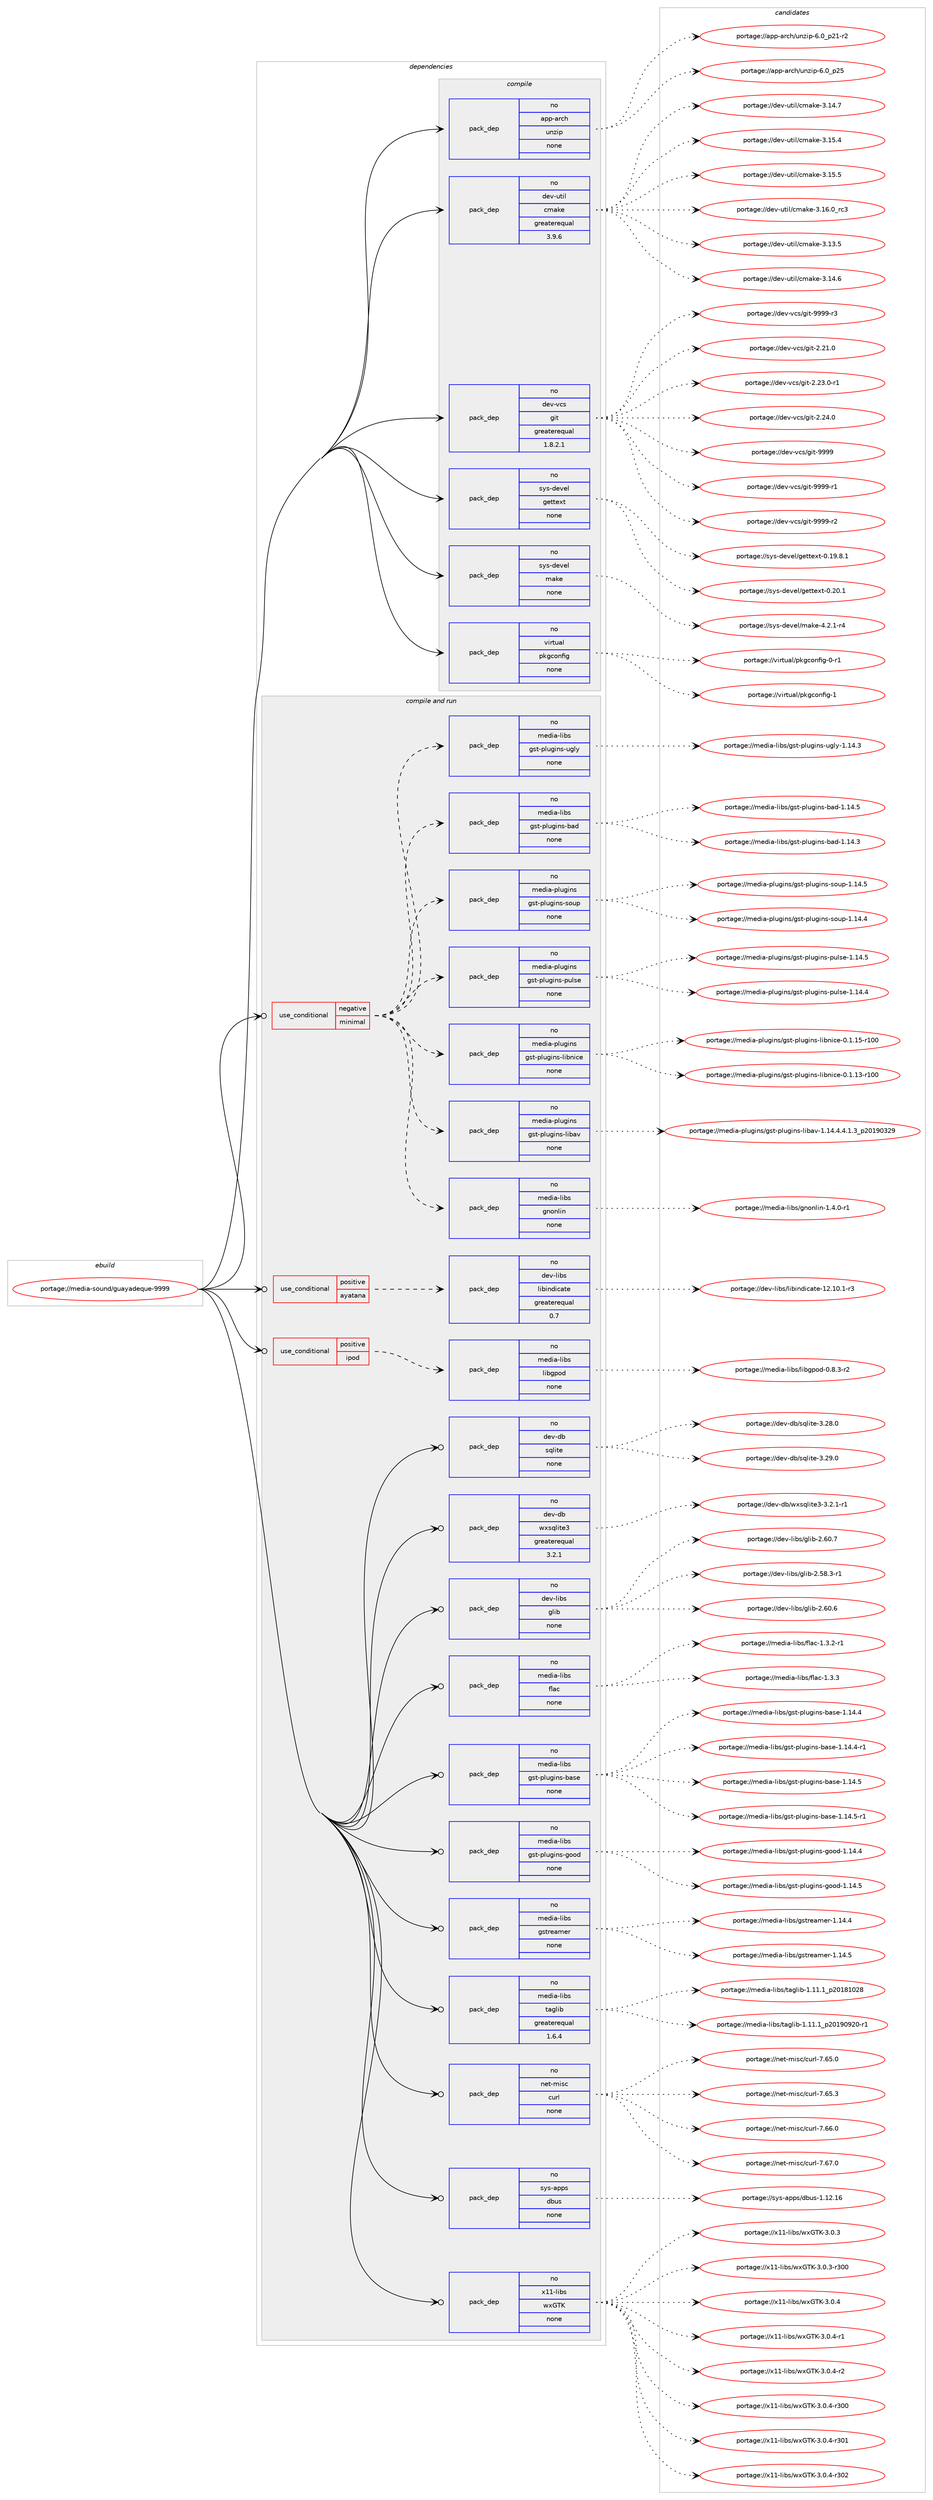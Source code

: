 digraph prolog {

# *************
# Graph options
# *************

newrank=true;
concentrate=true;
compound=true;
graph [rankdir=LR,fontname=Helvetica,fontsize=10,ranksep=1.5];#, ranksep=2.5, nodesep=0.2];
edge  [arrowhead=vee];
node  [fontname=Helvetica,fontsize=10];

# **********
# The ebuild
# **********

subgraph cluster_leftcol {
color=gray;
rank=same;
label=<<i>ebuild</i>>;
id [label="portage://media-sound/guayadeque-9999", color=red, width=4, href="../media-sound/guayadeque-9999.svg"];
}

# ****************
# The dependencies
# ****************

subgraph cluster_midcol {
color=gray;
label=<<i>dependencies</i>>;
subgraph cluster_compile {
fillcolor="#eeeeee";
style=filled;
label=<<i>compile</i>>;
subgraph pack244191 {
dependency332148 [label=<<TABLE BORDER="0" CELLBORDER="1" CELLSPACING="0" CELLPADDING="4" WIDTH="220"><TR><TD ROWSPAN="6" CELLPADDING="30">pack_dep</TD></TR><TR><TD WIDTH="110">no</TD></TR><TR><TD>app-arch</TD></TR><TR><TD>unzip</TD></TR><TR><TD>none</TD></TR><TR><TD></TD></TR></TABLE>>, shape=none, color=blue];
}
id:e -> dependency332148:w [weight=20,style="solid",arrowhead="vee"];
subgraph pack244192 {
dependency332149 [label=<<TABLE BORDER="0" CELLBORDER="1" CELLSPACING="0" CELLPADDING="4" WIDTH="220"><TR><TD ROWSPAN="6" CELLPADDING="30">pack_dep</TD></TR><TR><TD WIDTH="110">no</TD></TR><TR><TD>dev-util</TD></TR><TR><TD>cmake</TD></TR><TR><TD>greaterequal</TD></TR><TR><TD>3.9.6</TD></TR></TABLE>>, shape=none, color=blue];
}
id:e -> dependency332149:w [weight=20,style="solid",arrowhead="vee"];
subgraph pack244193 {
dependency332150 [label=<<TABLE BORDER="0" CELLBORDER="1" CELLSPACING="0" CELLPADDING="4" WIDTH="220"><TR><TD ROWSPAN="6" CELLPADDING="30">pack_dep</TD></TR><TR><TD WIDTH="110">no</TD></TR><TR><TD>dev-vcs</TD></TR><TR><TD>git</TD></TR><TR><TD>greaterequal</TD></TR><TR><TD>1.8.2.1</TD></TR></TABLE>>, shape=none, color=blue];
}
id:e -> dependency332150:w [weight=20,style="solid",arrowhead="vee"];
subgraph pack244194 {
dependency332151 [label=<<TABLE BORDER="0" CELLBORDER="1" CELLSPACING="0" CELLPADDING="4" WIDTH="220"><TR><TD ROWSPAN="6" CELLPADDING="30">pack_dep</TD></TR><TR><TD WIDTH="110">no</TD></TR><TR><TD>sys-devel</TD></TR><TR><TD>gettext</TD></TR><TR><TD>none</TD></TR><TR><TD></TD></TR></TABLE>>, shape=none, color=blue];
}
id:e -> dependency332151:w [weight=20,style="solid",arrowhead="vee"];
subgraph pack244195 {
dependency332152 [label=<<TABLE BORDER="0" CELLBORDER="1" CELLSPACING="0" CELLPADDING="4" WIDTH="220"><TR><TD ROWSPAN="6" CELLPADDING="30">pack_dep</TD></TR><TR><TD WIDTH="110">no</TD></TR><TR><TD>sys-devel</TD></TR><TR><TD>make</TD></TR><TR><TD>none</TD></TR><TR><TD></TD></TR></TABLE>>, shape=none, color=blue];
}
id:e -> dependency332152:w [weight=20,style="solid",arrowhead="vee"];
subgraph pack244196 {
dependency332153 [label=<<TABLE BORDER="0" CELLBORDER="1" CELLSPACING="0" CELLPADDING="4" WIDTH="220"><TR><TD ROWSPAN="6" CELLPADDING="30">pack_dep</TD></TR><TR><TD WIDTH="110">no</TD></TR><TR><TD>virtual</TD></TR><TR><TD>pkgconfig</TD></TR><TR><TD>none</TD></TR><TR><TD></TD></TR></TABLE>>, shape=none, color=blue];
}
id:e -> dependency332153:w [weight=20,style="solid",arrowhead="vee"];
}
subgraph cluster_compileandrun {
fillcolor="#eeeeee";
style=filled;
label=<<i>compile and run</i>>;
subgraph cond82499 {
dependency332154 [label=<<TABLE BORDER="0" CELLBORDER="1" CELLSPACING="0" CELLPADDING="4"><TR><TD ROWSPAN="3" CELLPADDING="10">use_conditional</TD></TR><TR><TD>negative</TD></TR><TR><TD>minimal</TD></TR></TABLE>>, shape=none, color=red];
subgraph pack244197 {
dependency332155 [label=<<TABLE BORDER="0" CELLBORDER="1" CELLSPACING="0" CELLPADDING="4" WIDTH="220"><TR><TD ROWSPAN="6" CELLPADDING="30">pack_dep</TD></TR><TR><TD WIDTH="110">no</TD></TR><TR><TD>media-libs</TD></TR><TR><TD>gnonlin</TD></TR><TR><TD>none</TD></TR><TR><TD></TD></TR></TABLE>>, shape=none, color=blue];
}
dependency332154:e -> dependency332155:w [weight=20,style="dashed",arrowhead="vee"];
subgraph pack244198 {
dependency332156 [label=<<TABLE BORDER="0" CELLBORDER="1" CELLSPACING="0" CELLPADDING="4" WIDTH="220"><TR><TD ROWSPAN="6" CELLPADDING="30">pack_dep</TD></TR><TR><TD WIDTH="110">no</TD></TR><TR><TD>media-plugins</TD></TR><TR><TD>gst-plugins-libav</TD></TR><TR><TD>none</TD></TR><TR><TD></TD></TR></TABLE>>, shape=none, color=blue];
}
dependency332154:e -> dependency332156:w [weight=20,style="dashed",arrowhead="vee"];
subgraph pack244199 {
dependency332157 [label=<<TABLE BORDER="0" CELLBORDER="1" CELLSPACING="0" CELLPADDING="4" WIDTH="220"><TR><TD ROWSPAN="6" CELLPADDING="30">pack_dep</TD></TR><TR><TD WIDTH="110">no</TD></TR><TR><TD>media-plugins</TD></TR><TR><TD>gst-plugins-libnice</TD></TR><TR><TD>none</TD></TR><TR><TD></TD></TR></TABLE>>, shape=none, color=blue];
}
dependency332154:e -> dependency332157:w [weight=20,style="dashed",arrowhead="vee"];
subgraph pack244200 {
dependency332158 [label=<<TABLE BORDER="0" CELLBORDER="1" CELLSPACING="0" CELLPADDING="4" WIDTH="220"><TR><TD ROWSPAN="6" CELLPADDING="30">pack_dep</TD></TR><TR><TD WIDTH="110">no</TD></TR><TR><TD>media-plugins</TD></TR><TR><TD>gst-plugins-pulse</TD></TR><TR><TD>none</TD></TR><TR><TD></TD></TR></TABLE>>, shape=none, color=blue];
}
dependency332154:e -> dependency332158:w [weight=20,style="dashed",arrowhead="vee"];
subgraph pack244201 {
dependency332159 [label=<<TABLE BORDER="0" CELLBORDER="1" CELLSPACING="0" CELLPADDING="4" WIDTH="220"><TR><TD ROWSPAN="6" CELLPADDING="30">pack_dep</TD></TR><TR><TD WIDTH="110">no</TD></TR><TR><TD>media-plugins</TD></TR><TR><TD>gst-plugins-soup</TD></TR><TR><TD>none</TD></TR><TR><TD></TD></TR></TABLE>>, shape=none, color=blue];
}
dependency332154:e -> dependency332159:w [weight=20,style="dashed",arrowhead="vee"];
subgraph pack244202 {
dependency332160 [label=<<TABLE BORDER="0" CELLBORDER="1" CELLSPACING="0" CELLPADDING="4" WIDTH="220"><TR><TD ROWSPAN="6" CELLPADDING="30">pack_dep</TD></TR><TR><TD WIDTH="110">no</TD></TR><TR><TD>media-libs</TD></TR><TR><TD>gst-plugins-bad</TD></TR><TR><TD>none</TD></TR><TR><TD></TD></TR></TABLE>>, shape=none, color=blue];
}
dependency332154:e -> dependency332160:w [weight=20,style="dashed",arrowhead="vee"];
subgraph pack244203 {
dependency332161 [label=<<TABLE BORDER="0" CELLBORDER="1" CELLSPACING="0" CELLPADDING="4" WIDTH="220"><TR><TD ROWSPAN="6" CELLPADDING="30">pack_dep</TD></TR><TR><TD WIDTH="110">no</TD></TR><TR><TD>media-libs</TD></TR><TR><TD>gst-plugins-ugly</TD></TR><TR><TD>none</TD></TR><TR><TD></TD></TR></TABLE>>, shape=none, color=blue];
}
dependency332154:e -> dependency332161:w [weight=20,style="dashed",arrowhead="vee"];
}
id:e -> dependency332154:w [weight=20,style="solid",arrowhead="odotvee"];
subgraph cond82500 {
dependency332162 [label=<<TABLE BORDER="0" CELLBORDER="1" CELLSPACING="0" CELLPADDING="4"><TR><TD ROWSPAN="3" CELLPADDING="10">use_conditional</TD></TR><TR><TD>positive</TD></TR><TR><TD>ayatana</TD></TR></TABLE>>, shape=none, color=red];
subgraph pack244204 {
dependency332163 [label=<<TABLE BORDER="0" CELLBORDER="1" CELLSPACING="0" CELLPADDING="4" WIDTH="220"><TR><TD ROWSPAN="6" CELLPADDING="30">pack_dep</TD></TR><TR><TD WIDTH="110">no</TD></TR><TR><TD>dev-libs</TD></TR><TR><TD>libindicate</TD></TR><TR><TD>greaterequal</TD></TR><TR><TD>0.7</TD></TR></TABLE>>, shape=none, color=blue];
}
dependency332162:e -> dependency332163:w [weight=20,style="dashed",arrowhead="vee"];
}
id:e -> dependency332162:w [weight=20,style="solid",arrowhead="odotvee"];
subgraph cond82501 {
dependency332164 [label=<<TABLE BORDER="0" CELLBORDER="1" CELLSPACING="0" CELLPADDING="4"><TR><TD ROWSPAN="3" CELLPADDING="10">use_conditional</TD></TR><TR><TD>positive</TD></TR><TR><TD>ipod</TD></TR></TABLE>>, shape=none, color=red];
subgraph pack244205 {
dependency332165 [label=<<TABLE BORDER="0" CELLBORDER="1" CELLSPACING="0" CELLPADDING="4" WIDTH="220"><TR><TD ROWSPAN="6" CELLPADDING="30">pack_dep</TD></TR><TR><TD WIDTH="110">no</TD></TR><TR><TD>media-libs</TD></TR><TR><TD>libgpod</TD></TR><TR><TD>none</TD></TR><TR><TD></TD></TR></TABLE>>, shape=none, color=blue];
}
dependency332164:e -> dependency332165:w [weight=20,style="dashed",arrowhead="vee"];
}
id:e -> dependency332164:w [weight=20,style="solid",arrowhead="odotvee"];
subgraph pack244206 {
dependency332166 [label=<<TABLE BORDER="0" CELLBORDER="1" CELLSPACING="0" CELLPADDING="4" WIDTH="220"><TR><TD ROWSPAN="6" CELLPADDING="30">pack_dep</TD></TR><TR><TD WIDTH="110">no</TD></TR><TR><TD>dev-db</TD></TR><TR><TD>sqlite</TD></TR><TR><TD>none</TD></TR><TR><TD></TD></TR></TABLE>>, shape=none, color=blue];
}
id:e -> dependency332166:w [weight=20,style="solid",arrowhead="odotvee"];
subgraph pack244207 {
dependency332167 [label=<<TABLE BORDER="0" CELLBORDER="1" CELLSPACING="0" CELLPADDING="4" WIDTH="220"><TR><TD ROWSPAN="6" CELLPADDING="30">pack_dep</TD></TR><TR><TD WIDTH="110">no</TD></TR><TR><TD>dev-db</TD></TR><TR><TD>wxsqlite3</TD></TR><TR><TD>greaterequal</TD></TR><TR><TD>3.2.1</TD></TR></TABLE>>, shape=none, color=blue];
}
id:e -> dependency332167:w [weight=20,style="solid",arrowhead="odotvee"];
subgraph pack244208 {
dependency332168 [label=<<TABLE BORDER="0" CELLBORDER="1" CELLSPACING="0" CELLPADDING="4" WIDTH="220"><TR><TD ROWSPAN="6" CELLPADDING="30">pack_dep</TD></TR><TR><TD WIDTH="110">no</TD></TR><TR><TD>dev-libs</TD></TR><TR><TD>glib</TD></TR><TR><TD>none</TD></TR><TR><TD></TD></TR></TABLE>>, shape=none, color=blue];
}
id:e -> dependency332168:w [weight=20,style="solid",arrowhead="odotvee"];
subgraph pack244209 {
dependency332169 [label=<<TABLE BORDER="0" CELLBORDER="1" CELLSPACING="0" CELLPADDING="4" WIDTH="220"><TR><TD ROWSPAN="6" CELLPADDING="30">pack_dep</TD></TR><TR><TD WIDTH="110">no</TD></TR><TR><TD>media-libs</TD></TR><TR><TD>flac</TD></TR><TR><TD>none</TD></TR><TR><TD></TD></TR></TABLE>>, shape=none, color=blue];
}
id:e -> dependency332169:w [weight=20,style="solid",arrowhead="odotvee"];
subgraph pack244210 {
dependency332170 [label=<<TABLE BORDER="0" CELLBORDER="1" CELLSPACING="0" CELLPADDING="4" WIDTH="220"><TR><TD ROWSPAN="6" CELLPADDING="30">pack_dep</TD></TR><TR><TD WIDTH="110">no</TD></TR><TR><TD>media-libs</TD></TR><TR><TD>gst-plugins-base</TD></TR><TR><TD>none</TD></TR><TR><TD></TD></TR></TABLE>>, shape=none, color=blue];
}
id:e -> dependency332170:w [weight=20,style="solid",arrowhead="odotvee"];
subgraph pack244211 {
dependency332171 [label=<<TABLE BORDER="0" CELLBORDER="1" CELLSPACING="0" CELLPADDING="4" WIDTH="220"><TR><TD ROWSPAN="6" CELLPADDING="30">pack_dep</TD></TR><TR><TD WIDTH="110">no</TD></TR><TR><TD>media-libs</TD></TR><TR><TD>gst-plugins-good</TD></TR><TR><TD>none</TD></TR><TR><TD></TD></TR></TABLE>>, shape=none, color=blue];
}
id:e -> dependency332171:w [weight=20,style="solid",arrowhead="odotvee"];
subgraph pack244212 {
dependency332172 [label=<<TABLE BORDER="0" CELLBORDER="1" CELLSPACING="0" CELLPADDING="4" WIDTH="220"><TR><TD ROWSPAN="6" CELLPADDING="30">pack_dep</TD></TR><TR><TD WIDTH="110">no</TD></TR><TR><TD>media-libs</TD></TR><TR><TD>gstreamer</TD></TR><TR><TD>none</TD></TR><TR><TD></TD></TR></TABLE>>, shape=none, color=blue];
}
id:e -> dependency332172:w [weight=20,style="solid",arrowhead="odotvee"];
subgraph pack244213 {
dependency332173 [label=<<TABLE BORDER="0" CELLBORDER="1" CELLSPACING="0" CELLPADDING="4" WIDTH="220"><TR><TD ROWSPAN="6" CELLPADDING="30">pack_dep</TD></TR><TR><TD WIDTH="110">no</TD></TR><TR><TD>media-libs</TD></TR><TR><TD>taglib</TD></TR><TR><TD>greaterequal</TD></TR><TR><TD>1.6.4</TD></TR></TABLE>>, shape=none, color=blue];
}
id:e -> dependency332173:w [weight=20,style="solid",arrowhead="odotvee"];
subgraph pack244214 {
dependency332174 [label=<<TABLE BORDER="0" CELLBORDER="1" CELLSPACING="0" CELLPADDING="4" WIDTH="220"><TR><TD ROWSPAN="6" CELLPADDING="30">pack_dep</TD></TR><TR><TD WIDTH="110">no</TD></TR><TR><TD>net-misc</TD></TR><TR><TD>curl</TD></TR><TR><TD>none</TD></TR><TR><TD></TD></TR></TABLE>>, shape=none, color=blue];
}
id:e -> dependency332174:w [weight=20,style="solid",arrowhead="odotvee"];
subgraph pack244215 {
dependency332175 [label=<<TABLE BORDER="0" CELLBORDER="1" CELLSPACING="0" CELLPADDING="4" WIDTH="220"><TR><TD ROWSPAN="6" CELLPADDING="30">pack_dep</TD></TR><TR><TD WIDTH="110">no</TD></TR><TR><TD>sys-apps</TD></TR><TR><TD>dbus</TD></TR><TR><TD>none</TD></TR><TR><TD></TD></TR></TABLE>>, shape=none, color=blue];
}
id:e -> dependency332175:w [weight=20,style="solid",arrowhead="odotvee"];
subgraph pack244216 {
dependency332176 [label=<<TABLE BORDER="0" CELLBORDER="1" CELLSPACING="0" CELLPADDING="4" WIDTH="220"><TR><TD ROWSPAN="6" CELLPADDING="30">pack_dep</TD></TR><TR><TD WIDTH="110">no</TD></TR><TR><TD>x11-libs</TD></TR><TR><TD>wxGTK</TD></TR><TR><TD>none</TD></TR><TR><TD></TD></TR></TABLE>>, shape=none, color=blue];
}
id:e -> dependency332176:w [weight=20,style="solid",arrowhead="odotvee"];
}
subgraph cluster_run {
fillcolor="#eeeeee";
style=filled;
label=<<i>run</i>>;
}
}

# **************
# The candidates
# **************

subgraph cluster_choices {
rank=same;
color=gray;
label=<<i>candidates</i>>;

subgraph choice244191 {
color=black;
nodesep=1;
choiceportage9711211245971149910447117110122105112455446489511250494511450 [label="portage://app-arch/unzip-6.0_p21-r2", color=red, width=4,href="../app-arch/unzip-6.0_p21-r2.svg"];
choiceportage971121124597114991044711711012210511245544648951125053 [label="portage://app-arch/unzip-6.0_p25", color=red, width=4,href="../app-arch/unzip-6.0_p25.svg"];
dependency332148:e -> choiceportage9711211245971149910447117110122105112455446489511250494511450:w [style=dotted,weight="100"];
dependency332148:e -> choiceportage971121124597114991044711711012210511245544648951125053:w [style=dotted,weight="100"];
}
subgraph choice244192 {
color=black;
nodesep=1;
choiceportage1001011184511711610510847991099710710145514649514653 [label="portage://dev-util/cmake-3.13.5", color=red, width=4,href="../dev-util/cmake-3.13.5.svg"];
choiceportage1001011184511711610510847991099710710145514649524654 [label="portage://dev-util/cmake-3.14.6", color=red, width=4,href="../dev-util/cmake-3.14.6.svg"];
choiceportage1001011184511711610510847991099710710145514649524655 [label="portage://dev-util/cmake-3.14.7", color=red, width=4,href="../dev-util/cmake-3.14.7.svg"];
choiceportage1001011184511711610510847991099710710145514649534652 [label="portage://dev-util/cmake-3.15.4", color=red, width=4,href="../dev-util/cmake-3.15.4.svg"];
choiceportage1001011184511711610510847991099710710145514649534653 [label="portage://dev-util/cmake-3.15.5", color=red, width=4,href="../dev-util/cmake-3.15.5.svg"];
choiceportage1001011184511711610510847991099710710145514649544648951149951 [label="portage://dev-util/cmake-3.16.0_rc3", color=red, width=4,href="../dev-util/cmake-3.16.0_rc3.svg"];
dependency332149:e -> choiceportage1001011184511711610510847991099710710145514649514653:w [style=dotted,weight="100"];
dependency332149:e -> choiceportage1001011184511711610510847991099710710145514649524654:w [style=dotted,weight="100"];
dependency332149:e -> choiceportage1001011184511711610510847991099710710145514649524655:w [style=dotted,weight="100"];
dependency332149:e -> choiceportage1001011184511711610510847991099710710145514649534652:w [style=dotted,weight="100"];
dependency332149:e -> choiceportage1001011184511711610510847991099710710145514649534653:w [style=dotted,weight="100"];
dependency332149:e -> choiceportage1001011184511711610510847991099710710145514649544648951149951:w [style=dotted,weight="100"];
}
subgraph choice244193 {
color=black;
nodesep=1;
choiceportage10010111845118991154710310511645504650494648 [label="portage://dev-vcs/git-2.21.0", color=red, width=4,href="../dev-vcs/git-2.21.0.svg"];
choiceportage100101118451189911547103105116455046505146484511449 [label="portage://dev-vcs/git-2.23.0-r1", color=red, width=4,href="../dev-vcs/git-2.23.0-r1.svg"];
choiceportage10010111845118991154710310511645504650524648 [label="portage://dev-vcs/git-2.24.0", color=red, width=4,href="../dev-vcs/git-2.24.0.svg"];
choiceportage1001011184511899115471031051164557575757 [label="portage://dev-vcs/git-9999", color=red, width=4,href="../dev-vcs/git-9999.svg"];
choiceportage10010111845118991154710310511645575757574511449 [label="portage://dev-vcs/git-9999-r1", color=red, width=4,href="../dev-vcs/git-9999-r1.svg"];
choiceportage10010111845118991154710310511645575757574511450 [label="portage://dev-vcs/git-9999-r2", color=red, width=4,href="../dev-vcs/git-9999-r2.svg"];
choiceportage10010111845118991154710310511645575757574511451 [label="portage://dev-vcs/git-9999-r3", color=red, width=4,href="../dev-vcs/git-9999-r3.svg"];
dependency332150:e -> choiceportage10010111845118991154710310511645504650494648:w [style=dotted,weight="100"];
dependency332150:e -> choiceportage100101118451189911547103105116455046505146484511449:w [style=dotted,weight="100"];
dependency332150:e -> choiceportage10010111845118991154710310511645504650524648:w [style=dotted,weight="100"];
dependency332150:e -> choiceportage1001011184511899115471031051164557575757:w [style=dotted,weight="100"];
dependency332150:e -> choiceportage10010111845118991154710310511645575757574511449:w [style=dotted,weight="100"];
dependency332150:e -> choiceportage10010111845118991154710310511645575757574511450:w [style=dotted,weight="100"];
dependency332150:e -> choiceportage10010111845118991154710310511645575757574511451:w [style=dotted,weight="100"];
}
subgraph choice244194 {
color=black;
nodesep=1;
choiceportage1151211154510010111810110847103101116116101120116454846495746564649 [label="portage://sys-devel/gettext-0.19.8.1", color=red, width=4,href="../sys-devel/gettext-0.19.8.1.svg"];
choiceportage115121115451001011181011084710310111611610112011645484650484649 [label="portage://sys-devel/gettext-0.20.1", color=red, width=4,href="../sys-devel/gettext-0.20.1.svg"];
dependency332151:e -> choiceportage1151211154510010111810110847103101116116101120116454846495746564649:w [style=dotted,weight="100"];
dependency332151:e -> choiceportage115121115451001011181011084710310111611610112011645484650484649:w [style=dotted,weight="100"];
}
subgraph choice244195 {
color=black;
nodesep=1;
choiceportage1151211154510010111810110847109971071014552465046494511452 [label="portage://sys-devel/make-4.2.1-r4", color=red, width=4,href="../sys-devel/make-4.2.1-r4.svg"];
dependency332152:e -> choiceportage1151211154510010111810110847109971071014552465046494511452:w [style=dotted,weight="100"];
}
subgraph choice244196 {
color=black;
nodesep=1;
choiceportage11810511411611797108471121071039911111010210510345484511449 [label="portage://virtual/pkgconfig-0-r1", color=red, width=4,href="../virtual/pkgconfig-0-r1.svg"];
choiceportage1181051141161179710847112107103991111101021051034549 [label="portage://virtual/pkgconfig-1", color=red, width=4,href="../virtual/pkgconfig-1.svg"];
dependency332153:e -> choiceportage11810511411611797108471121071039911111010210510345484511449:w [style=dotted,weight="100"];
dependency332153:e -> choiceportage1181051141161179710847112107103991111101021051034549:w [style=dotted,weight="100"];
}
subgraph choice244197 {
color=black;
nodesep=1;
choiceportage109101100105974510810598115471031101111101081051104549465246484511449 [label="portage://media-libs/gnonlin-1.4.0-r1", color=red, width=4,href="../media-libs/gnonlin-1.4.0-r1.svg"];
dependency332155:e -> choiceportage109101100105974510810598115471031101111101081051104549465246484511449:w [style=dotted,weight="100"];
}
subgraph choice244198 {
color=black;
nodesep=1;
choiceportage1091011001059745112108117103105110115471031151164511210811710310511011545108105989711845494649524652465246494651951125048495748515057 [label="portage://media-plugins/gst-plugins-libav-1.14.4.4.1.3_p20190329", color=red, width=4,href="../media-plugins/gst-plugins-libav-1.14.4.4.1.3_p20190329.svg"];
dependency332156:e -> choiceportage1091011001059745112108117103105110115471031151164511210811710310511011545108105989711845494649524652465246494651951125048495748515057:w [style=dotted,weight="100"];
}
subgraph choice244199 {
color=black;
nodesep=1;
choiceportage109101100105974511210811710310511011547103115116451121081171031051101154510810598110105991014548464946495145114494848 [label="portage://media-plugins/gst-plugins-libnice-0.1.13-r100", color=red, width=4,href="../media-plugins/gst-plugins-libnice-0.1.13-r100.svg"];
choiceportage109101100105974511210811710310511011547103115116451121081171031051101154510810598110105991014548464946495345114494848 [label="portage://media-plugins/gst-plugins-libnice-0.1.15-r100", color=red, width=4,href="../media-plugins/gst-plugins-libnice-0.1.15-r100.svg"];
dependency332157:e -> choiceportage109101100105974511210811710310511011547103115116451121081171031051101154510810598110105991014548464946495145114494848:w [style=dotted,weight="100"];
dependency332157:e -> choiceportage109101100105974511210811710310511011547103115116451121081171031051101154510810598110105991014548464946495345114494848:w [style=dotted,weight="100"];
}
subgraph choice244200 {
color=black;
nodesep=1;
choiceportage109101100105974511210811710310511011547103115116451121081171031051101154511211710811510145494649524652 [label="portage://media-plugins/gst-plugins-pulse-1.14.4", color=red, width=4,href="../media-plugins/gst-plugins-pulse-1.14.4.svg"];
choiceportage109101100105974511210811710310511011547103115116451121081171031051101154511211710811510145494649524653 [label="portage://media-plugins/gst-plugins-pulse-1.14.5", color=red, width=4,href="../media-plugins/gst-plugins-pulse-1.14.5.svg"];
dependency332158:e -> choiceportage109101100105974511210811710310511011547103115116451121081171031051101154511211710811510145494649524652:w [style=dotted,weight="100"];
dependency332158:e -> choiceportage109101100105974511210811710310511011547103115116451121081171031051101154511211710811510145494649524653:w [style=dotted,weight="100"];
}
subgraph choice244201 {
color=black;
nodesep=1;
choiceportage109101100105974511210811710310511011547103115116451121081171031051101154511511111711245494649524652 [label="portage://media-plugins/gst-plugins-soup-1.14.4", color=red, width=4,href="../media-plugins/gst-plugins-soup-1.14.4.svg"];
choiceportage109101100105974511210811710310511011547103115116451121081171031051101154511511111711245494649524653 [label="portage://media-plugins/gst-plugins-soup-1.14.5", color=red, width=4,href="../media-plugins/gst-plugins-soup-1.14.5.svg"];
dependency332159:e -> choiceportage109101100105974511210811710310511011547103115116451121081171031051101154511511111711245494649524652:w [style=dotted,weight="100"];
dependency332159:e -> choiceportage109101100105974511210811710310511011547103115116451121081171031051101154511511111711245494649524653:w [style=dotted,weight="100"];
}
subgraph choice244202 {
color=black;
nodesep=1;
choiceportage109101100105974510810598115471031151164511210811710310511011545989710045494649524651 [label="portage://media-libs/gst-plugins-bad-1.14.3", color=red, width=4,href="../media-libs/gst-plugins-bad-1.14.3.svg"];
choiceportage109101100105974510810598115471031151164511210811710310511011545989710045494649524653 [label="portage://media-libs/gst-plugins-bad-1.14.5", color=red, width=4,href="../media-libs/gst-plugins-bad-1.14.5.svg"];
dependency332160:e -> choiceportage109101100105974510810598115471031151164511210811710310511011545989710045494649524651:w [style=dotted,weight="100"];
dependency332160:e -> choiceportage109101100105974510810598115471031151164511210811710310511011545989710045494649524653:w [style=dotted,weight="100"];
}
subgraph choice244203 {
color=black;
nodesep=1;
choiceportage10910110010597451081059811547103115116451121081171031051101154511710310812145494649524651 [label="portage://media-libs/gst-plugins-ugly-1.14.3", color=red, width=4,href="../media-libs/gst-plugins-ugly-1.14.3.svg"];
dependency332161:e -> choiceportage10910110010597451081059811547103115116451121081171031051101154511710310812145494649524651:w [style=dotted,weight="100"];
}
subgraph choice244204 {
color=black;
nodesep=1;
choiceportage10010111845108105981154710810598105110100105999711610145495046494846494511451 [label="portage://dev-libs/libindicate-12.10.1-r3", color=red, width=4,href="../dev-libs/libindicate-12.10.1-r3.svg"];
dependency332163:e -> choiceportage10010111845108105981154710810598105110100105999711610145495046494846494511451:w [style=dotted,weight="100"];
}
subgraph choice244205 {
color=black;
nodesep=1;
choiceportage10910110010597451081059811547108105981031121111004548465646514511450 [label="portage://media-libs/libgpod-0.8.3-r2", color=red, width=4,href="../media-libs/libgpod-0.8.3-r2.svg"];
dependency332165:e -> choiceportage10910110010597451081059811547108105981031121111004548465646514511450:w [style=dotted,weight="100"];
}
subgraph choice244206 {
color=black;
nodesep=1;
choiceportage10010111845100984711511310810511610145514650564648 [label="portage://dev-db/sqlite-3.28.0", color=red, width=4,href="../dev-db/sqlite-3.28.0.svg"];
choiceportage10010111845100984711511310810511610145514650574648 [label="portage://dev-db/sqlite-3.29.0", color=red, width=4,href="../dev-db/sqlite-3.29.0.svg"];
dependency332166:e -> choiceportage10010111845100984711511310810511610145514650564648:w [style=dotted,weight="100"];
dependency332166:e -> choiceportage10010111845100984711511310810511610145514650574648:w [style=dotted,weight="100"];
}
subgraph choice244207 {
color=black;
nodesep=1;
choiceportage100101118451009847119120115113108105116101514551465046494511449 [label="portage://dev-db/wxsqlite3-3.2.1-r1", color=red, width=4,href="../dev-db/wxsqlite3-3.2.1-r1.svg"];
dependency332167:e -> choiceportage100101118451009847119120115113108105116101514551465046494511449:w [style=dotted,weight="100"];
}
subgraph choice244208 {
color=black;
nodesep=1;
choiceportage10010111845108105981154710310810598455046535646514511449 [label="portage://dev-libs/glib-2.58.3-r1", color=red, width=4,href="../dev-libs/glib-2.58.3-r1.svg"];
choiceportage1001011184510810598115471031081059845504654484654 [label="portage://dev-libs/glib-2.60.6", color=red, width=4,href="../dev-libs/glib-2.60.6.svg"];
choiceportage1001011184510810598115471031081059845504654484655 [label="portage://dev-libs/glib-2.60.7", color=red, width=4,href="../dev-libs/glib-2.60.7.svg"];
dependency332168:e -> choiceportage10010111845108105981154710310810598455046535646514511449:w [style=dotted,weight="100"];
dependency332168:e -> choiceportage1001011184510810598115471031081059845504654484654:w [style=dotted,weight="100"];
dependency332168:e -> choiceportage1001011184510810598115471031081059845504654484655:w [style=dotted,weight="100"];
}
subgraph choice244209 {
color=black;
nodesep=1;
choiceportage1091011001059745108105981154710210897994549465146504511449 [label="portage://media-libs/flac-1.3.2-r1", color=red, width=4,href="../media-libs/flac-1.3.2-r1.svg"];
choiceportage109101100105974510810598115471021089799454946514651 [label="portage://media-libs/flac-1.3.3", color=red, width=4,href="../media-libs/flac-1.3.3.svg"];
dependency332169:e -> choiceportage1091011001059745108105981154710210897994549465146504511449:w [style=dotted,weight="100"];
dependency332169:e -> choiceportage109101100105974510810598115471021089799454946514651:w [style=dotted,weight="100"];
}
subgraph choice244210 {
color=black;
nodesep=1;
choiceportage109101100105974510810598115471031151164511210811710310511011545989711510145494649524652 [label="portage://media-libs/gst-plugins-base-1.14.4", color=red, width=4,href="../media-libs/gst-plugins-base-1.14.4.svg"];
choiceportage1091011001059745108105981154710311511645112108117103105110115459897115101454946495246524511449 [label="portage://media-libs/gst-plugins-base-1.14.4-r1", color=red, width=4,href="../media-libs/gst-plugins-base-1.14.4-r1.svg"];
choiceportage109101100105974510810598115471031151164511210811710310511011545989711510145494649524653 [label="portage://media-libs/gst-plugins-base-1.14.5", color=red, width=4,href="../media-libs/gst-plugins-base-1.14.5.svg"];
choiceportage1091011001059745108105981154710311511645112108117103105110115459897115101454946495246534511449 [label="portage://media-libs/gst-plugins-base-1.14.5-r1", color=red, width=4,href="../media-libs/gst-plugins-base-1.14.5-r1.svg"];
dependency332170:e -> choiceportage109101100105974510810598115471031151164511210811710310511011545989711510145494649524652:w [style=dotted,weight="100"];
dependency332170:e -> choiceportage1091011001059745108105981154710311511645112108117103105110115459897115101454946495246524511449:w [style=dotted,weight="100"];
dependency332170:e -> choiceportage109101100105974510810598115471031151164511210811710310511011545989711510145494649524653:w [style=dotted,weight="100"];
dependency332170:e -> choiceportage1091011001059745108105981154710311511645112108117103105110115459897115101454946495246534511449:w [style=dotted,weight="100"];
}
subgraph choice244211 {
color=black;
nodesep=1;
choiceportage10910110010597451081059811547103115116451121081171031051101154510311111110045494649524652 [label="portage://media-libs/gst-plugins-good-1.14.4", color=red, width=4,href="../media-libs/gst-plugins-good-1.14.4.svg"];
choiceportage10910110010597451081059811547103115116451121081171031051101154510311111110045494649524653 [label="portage://media-libs/gst-plugins-good-1.14.5", color=red, width=4,href="../media-libs/gst-plugins-good-1.14.5.svg"];
dependency332171:e -> choiceportage10910110010597451081059811547103115116451121081171031051101154510311111110045494649524652:w [style=dotted,weight="100"];
dependency332171:e -> choiceportage10910110010597451081059811547103115116451121081171031051101154510311111110045494649524653:w [style=dotted,weight="100"];
}
subgraph choice244212 {
color=black;
nodesep=1;
choiceportage109101100105974510810598115471031151161141019710910111445494649524652 [label="portage://media-libs/gstreamer-1.14.4", color=red, width=4,href="../media-libs/gstreamer-1.14.4.svg"];
choiceportage109101100105974510810598115471031151161141019710910111445494649524653 [label="portage://media-libs/gstreamer-1.14.5", color=red, width=4,href="../media-libs/gstreamer-1.14.5.svg"];
dependency332172:e -> choiceportage109101100105974510810598115471031151161141019710910111445494649524652:w [style=dotted,weight="100"];
dependency332172:e -> choiceportage109101100105974510810598115471031151161141019710910111445494649524653:w [style=dotted,weight="100"];
}
subgraph choice244213 {
color=black;
nodesep=1;
choiceportage10910110010597451081059811547116971031081059845494649494649951125048495649485056 [label="portage://media-libs/taglib-1.11.1_p20181028", color=red, width=4,href="../media-libs/taglib-1.11.1_p20181028.svg"];
choiceportage109101100105974510810598115471169710310810598454946494946499511250484957485750484511449 [label="portage://media-libs/taglib-1.11.1_p20190920-r1", color=red, width=4,href="../media-libs/taglib-1.11.1_p20190920-r1.svg"];
dependency332173:e -> choiceportage10910110010597451081059811547116971031081059845494649494649951125048495649485056:w [style=dotted,weight="100"];
dependency332173:e -> choiceportage109101100105974510810598115471169710310810598454946494946499511250484957485750484511449:w [style=dotted,weight="100"];
}
subgraph choice244214 {
color=black;
nodesep=1;
choiceportage1101011164510910511599479911711410845554654534648 [label="portage://net-misc/curl-7.65.0", color=red, width=4,href="../net-misc/curl-7.65.0.svg"];
choiceportage1101011164510910511599479911711410845554654534651 [label="portage://net-misc/curl-7.65.3", color=red, width=4,href="../net-misc/curl-7.65.3.svg"];
choiceportage1101011164510910511599479911711410845554654544648 [label="portage://net-misc/curl-7.66.0", color=red, width=4,href="../net-misc/curl-7.66.0.svg"];
choiceportage1101011164510910511599479911711410845554654554648 [label="portage://net-misc/curl-7.67.0", color=red, width=4,href="../net-misc/curl-7.67.0.svg"];
dependency332174:e -> choiceportage1101011164510910511599479911711410845554654534648:w [style=dotted,weight="100"];
dependency332174:e -> choiceportage1101011164510910511599479911711410845554654534651:w [style=dotted,weight="100"];
dependency332174:e -> choiceportage1101011164510910511599479911711410845554654544648:w [style=dotted,weight="100"];
dependency332174:e -> choiceportage1101011164510910511599479911711410845554654554648:w [style=dotted,weight="100"];
}
subgraph choice244215 {
color=black;
nodesep=1;
choiceportage115121115459711211211547100981171154549464950464954 [label="portage://sys-apps/dbus-1.12.16", color=red, width=4,href="../sys-apps/dbus-1.12.16.svg"];
dependency332175:e -> choiceportage115121115459711211211547100981171154549464950464954:w [style=dotted,weight="100"];
}
subgraph choice244216 {
color=black;
nodesep=1;
choiceportage1204949451081059811547119120718475455146484651 [label="portage://x11-libs/wxGTK-3.0.3", color=red, width=4,href="../x11-libs/wxGTK-3.0.3.svg"];
choiceportage120494945108105981154711912071847545514648465145114514848 [label="portage://x11-libs/wxGTK-3.0.3-r300", color=red, width=4,href="../x11-libs/wxGTK-3.0.3-r300.svg"];
choiceportage1204949451081059811547119120718475455146484652 [label="portage://x11-libs/wxGTK-3.0.4", color=red, width=4,href="../x11-libs/wxGTK-3.0.4.svg"];
choiceportage12049494510810598115471191207184754551464846524511449 [label="portage://x11-libs/wxGTK-3.0.4-r1", color=red, width=4,href="../x11-libs/wxGTK-3.0.4-r1.svg"];
choiceportage12049494510810598115471191207184754551464846524511450 [label="portage://x11-libs/wxGTK-3.0.4-r2", color=red, width=4,href="../x11-libs/wxGTK-3.0.4-r2.svg"];
choiceportage120494945108105981154711912071847545514648465245114514848 [label="portage://x11-libs/wxGTK-3.0.4-r300", color=red, width=4,href="../x11-libs/wxGTK-3.0.4-r300.svg"];
choiceportage120494945108105981154711912071847545514648465245114514849 [label="portage://x11-libs/wxGTK-3.0.4-r301", color=red, width=4,href="../x11-libs/wxGTK-3.0.4-r301.svg"];
choiceportage120494945108105981154711912071847545514648465245114514850 [label="portage://x11-libs/wxGTK-3.0.4-r302", color=red, width=4,href="../x11-libs/wxGTK-3.0.4-r302.svg"];
dependency332176:e -> choiceportage1204949451081059811547119120718475455146484651:w [style=dotted,weight="100"];
dependency332176:e -> choiceportage120494945108105981154711912071847545514648465145114514848:w [style=dotted,weight="100"];
dependency332176:e -> choiceportage1204949451081059811547119120718475455146484652:w [style=dotted,weight="100"];
dependency332176:e -> choiceportage12049494510810598115471191207184754551464846524511449:w [style=dotted,weight="100"];
dependency332176:e -> choiceportage12049494510810598115471191207184754551464846524511450:w [style=dotted,weight="100"];
dependency332176:e -> choiceportage120494945108105981154711912071847545514648465245114514848:w [style=dotted,weight="100"];
dependency332176:e -> choiceportage120494945108105981154711912071847545514648465245114514849:w [style=dotted,weight="100"];
dependency332176:e -> choiceportage120494945108105981154711912071847545514648465245114514850:w [style=dotted,weight="100"];
}
}

}

